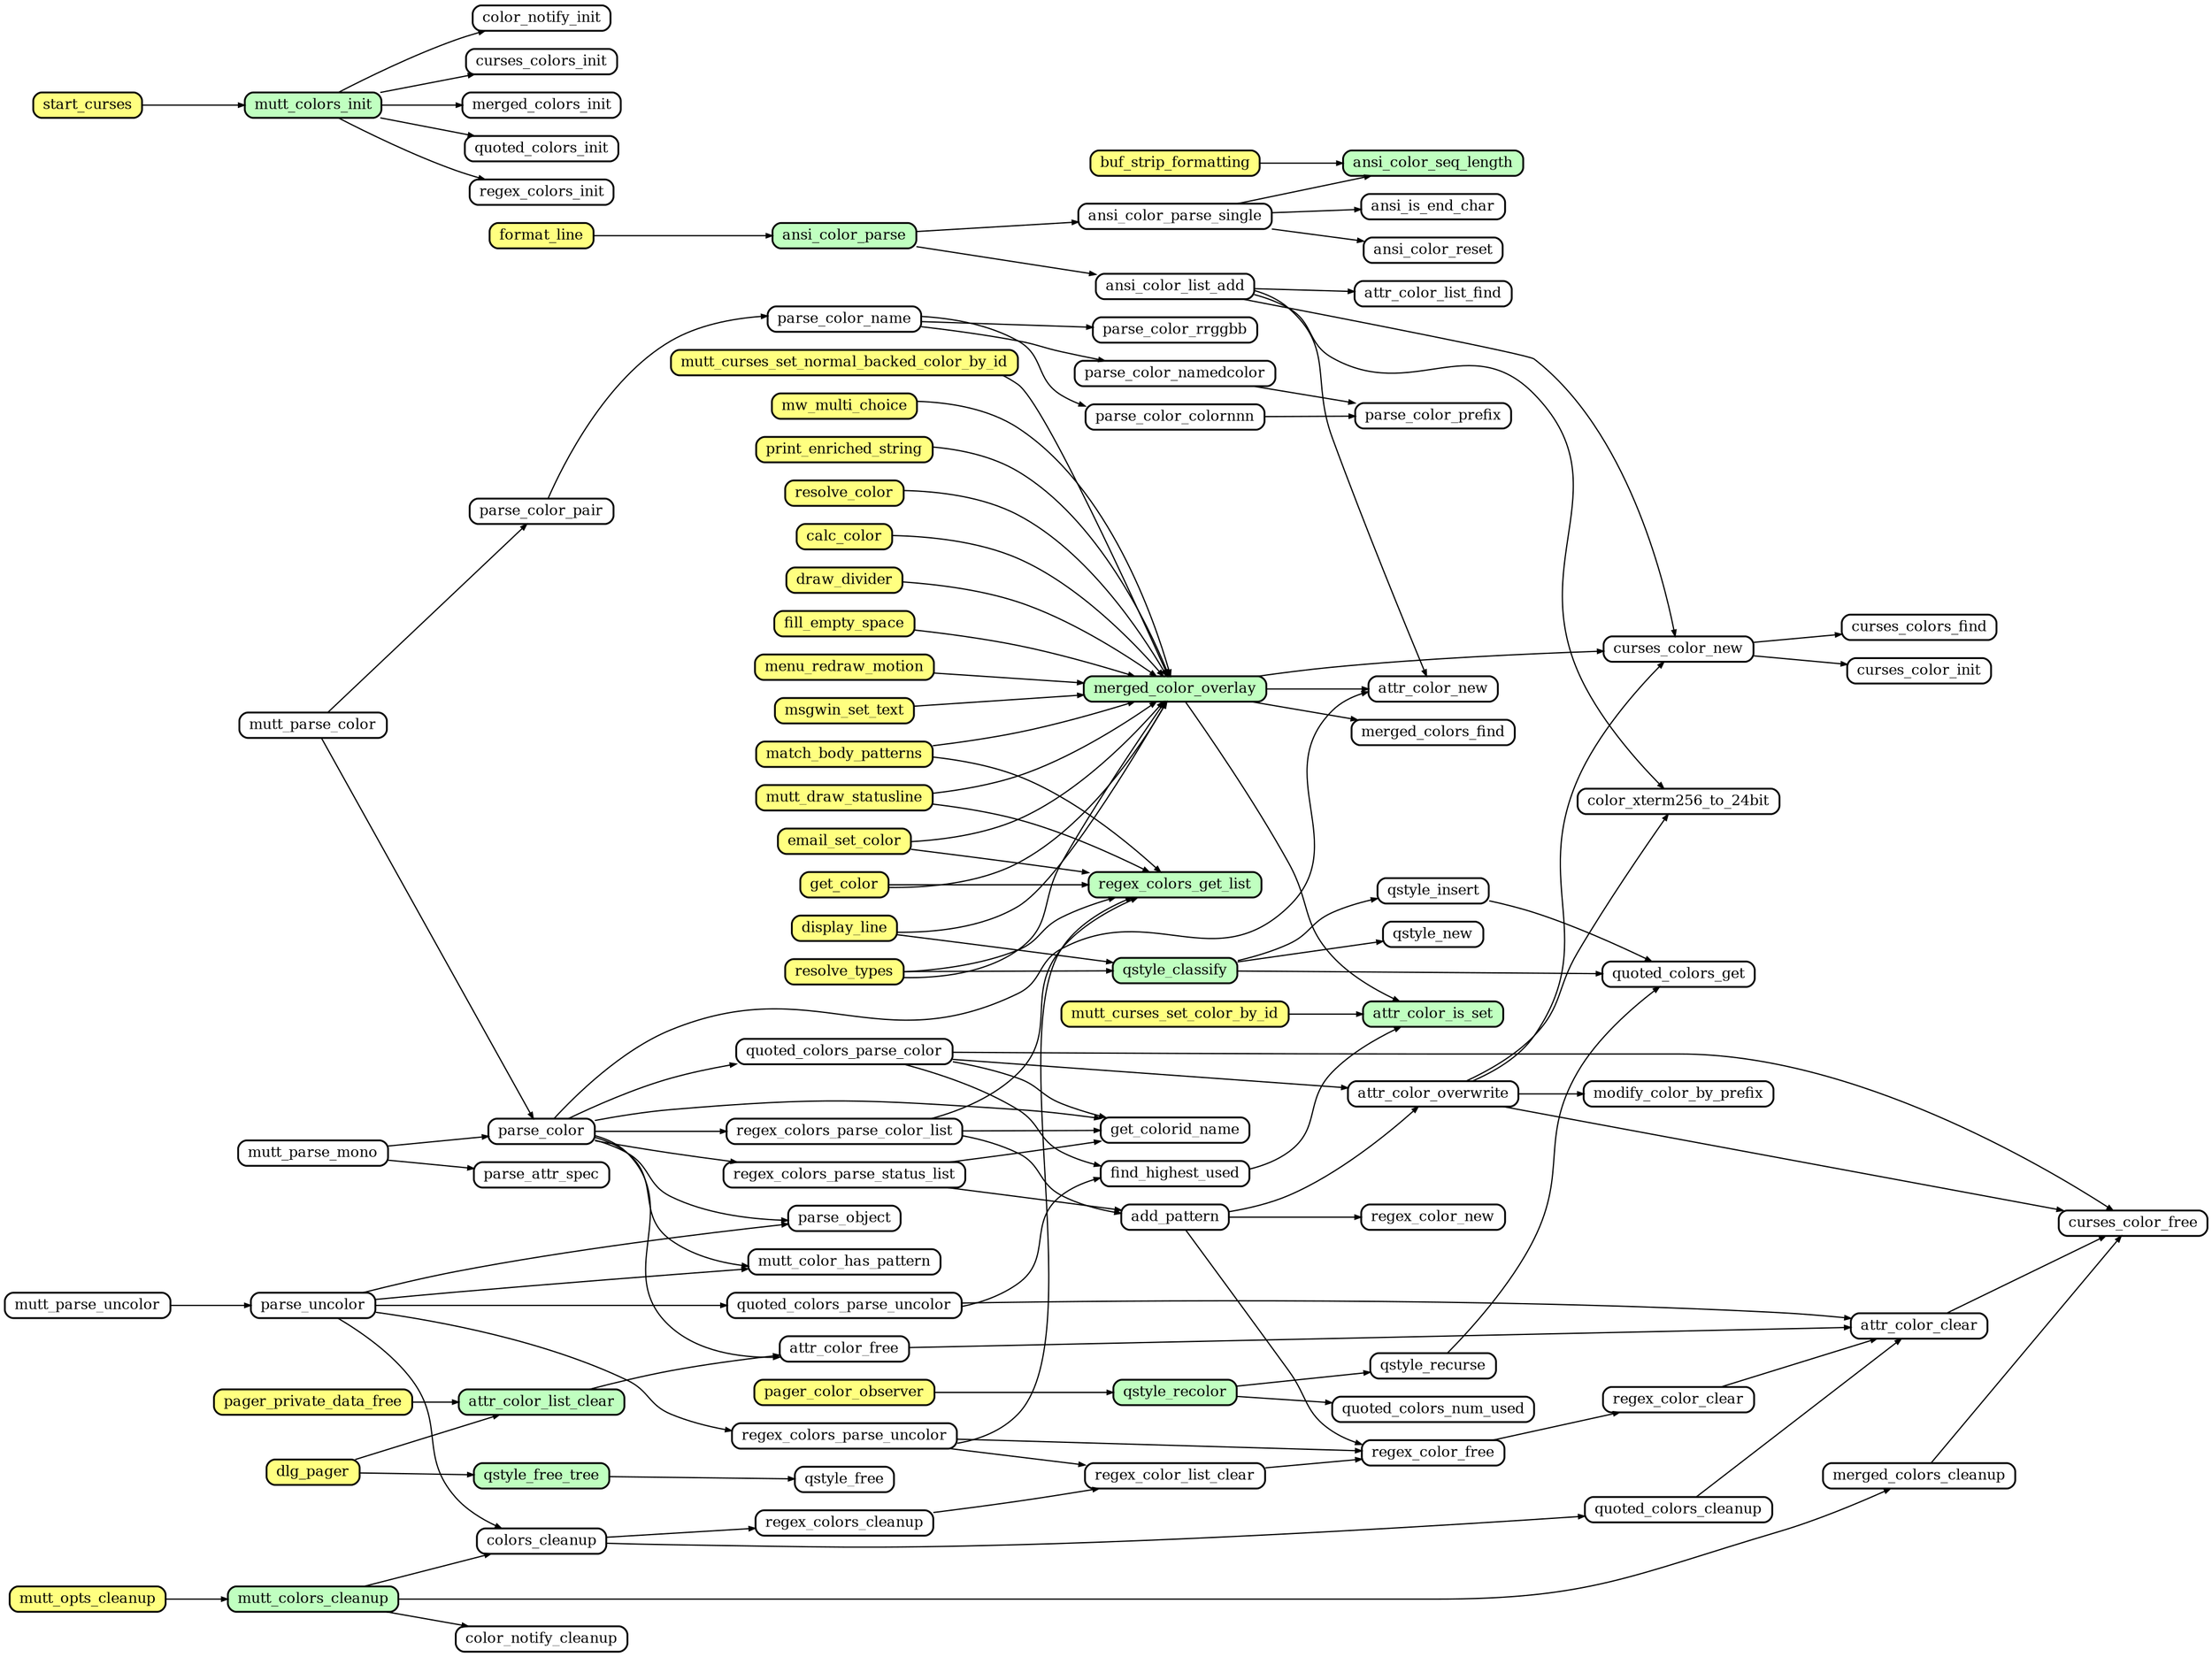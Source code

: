 digraph callgraph {
	graph [
		rankdir="LR"
		nodesep="0.2"
		ranksep="0.5"
		compound="true"
	]

	node [
		shape="Mrecord"
		fontsize="12"
		fillcolor="#ffffff"
		style="filled"
		height="0.2"
		penwidth="1.5"
		color="black"
	]

	edge [
		penwidth="1.0"
		arrowsize="0.5"
	]

	node [ fillcolor="#ffff80" ]
	buf_strip_formatting
	calc_color
	display_line
	display_line
	dlg_pager
	dlg_pager
	draw_divider
	email_set_color
	email_set_color
	fill_empty_space
	format_line
	get_color
	get_color
	match_body_patterns
	match_body_patterns
	menu_redraw_motion
	msgwin_set_text
	mutt_curses_set_color_by_id
	mutt_curses_set_normal_backed_color_by_id
	mutt_draw_statusline
	mutt_draw_statusline
	mutt_opts_cleanup
	mw_multi_choice
	pager_color_observer
	pager_private_data_free
	print_enriched_string
	resolve_color
	resolve_types
	resolve_types
	resolve_types
	start_curses

	node [ fillcolor="#c0ffc0" ]
	ansi_color_parse
	ansi_color_seq_length
	attr_color_is_set
	attr_color_list_clear
	merged_color_overlay
	mutt_colors_cleanup
	mutt_colors_init
	qstyle_classify
	qstyle_free_tree
	qstyle_recolor
	regex_colors_get_list

	node [ fillcolor="#ffffff" ]
	buf_strip_formatting -> ansi_color_seq_length
	calc_color -> merged_color_overlay
	display_line -> merged_color_overlay
	display_line -> qstyle_classify
	dlg_pager -> attr_color_list_clear
	dlg_pager -> qstyle_free_tree
	draw_divider -> merged_color_overlay
	email_set_color -> merged_color_overlay
	email_set_color -> regex_colors_get_list
	fill_empty_space -> merged_color_overlay
	format_line -> ansi_color_parse
	get_color -> merged_color_overlay
	get_color -> regex_colors_get_list
	match_body_patterns -> merged_color_overlay
	match_body_patterns -> regex_colors_get_list
	menu_redraw_motion -> merged_color_overlay
	msgwin_set_text -> merged_color_overlay
	mutt_curses_set_color_by_id -> attr_color_is_set
	mutt_curses_set_normal_backed_color_by_id -> merged_color_overlay
	mutt_draw_statusline -> merged_color_overlay
	mutt_draw_statusline -> regex_colors_get_list
	mutt_opts_cleanup -> mutt_colors_cleanup
	mw_multi_choice -> merged_color_overlay
	pager_color_observer -> qstyle_recolor
	pager_private_data_free -> attr_color_list_clear
	print_enriched_string -> merged_color_overlay
	resolve_color -> merged_color_overlay
	resolve_types -> merged_color_overlay
	resolve_types -> qstyle_classify
	resolve_types -> regex_colors_get_list
	start_curses -> mutt_colors_init

	add_pattern -> attr_color_overwrite
	add_pattern -> regex_color_free
	add_pattern -> regex_color_new
	ansi_color_list_add -> attr_color_list_find
	ansi_color_list_add -> attr_color_new
	ansi_color_list_add -> color_xterm256_to_24bit
	ansi_color_list_add -> curses_color_new
	ansi_color_parse -> ansi_color_list_add
	ansi_color_parse -> ansi_color_parse_single
	ansi_color_parse_single -> ansi_color_reset
	ansi_color_parse_single -> ansi_color_seq_length
	ansi_color_parse_single -> ansi_is_end_char
	attr_color_clear -> curses_color_free
	attr_color_free -> attr_color_clear
	attr_color_list_clear -> attr_color_free
	attr_color_overwrite -> color_xterm256_to_24bit
	attr_color_overwrite -> curses_color_free
	attr_color_overwrite -> curses_color_new
	attr_color_overwrite -> modify_color_by_prefix
	colors_cleanup -> quoted_colors_cleanup
	colors_cleanup -> regex_colors_cleanup
	curses_color_new -> curses_colors_find
	curses_color_new -> curses_color_init
	find_highest_used -> attr_color_is_set
	merged_colors_cleanup -> curses_color_free
	merged_color_overlay -> attr_color_is_set
	merged_color_overlay -> attr_color_new
	merged_color_overlay -> curses_color_new
	merged_color_overlay -> merged_colors_find
	mutt_colors_cleanup -> colors_cleanup
	mutt_colors_cleanup -> color_notify_cleanup
	mutt_colors_cleanup -> merged_colors_cleanup
	mutt_colors_init -> color_notify_init
	mutt_colors_init -> curses_colors_init
	mutt_colors_init -> merged_colors_init
	mutt_colors_init -> quoted_colors_init
	mutt_colors_init -> regex_colors_init
	mutt_parse_color -> parse_color
	mutt_parse_color -> parse_color_pair
	mutt_parse_mono -> parse_attr_spec
	mutt_parse_mono -> parse_color
	mutt_parse_uncolor -> parse_uncolor
	parse_color -> attr_color_free
	parse_color -> attr_color_new
	parse_color -> get_colorid_name
	parse_color -> mutt_color_has_pattern
	parse_color -> parse_object
	parse_color -> quoted_colors_parse_color
	parse_color -> regex_colors_parse_color_list
	parse_color -> regex_colors_parse_status_list
	parse_color_colornnn -> parse_color_prefix
	parse_color_name -> parse_color_colornnn
	parse_color_name -> parse_color_namedcolor
	parse_color_name -> parse_color_rrggbb
	parse_color_namedcolor -> parse_color_prefix
	parse_color_pair -> parse_color_name
	parse_uncolor -> colors_cleanup
	parse_uncolor -> mutt_color_has_pattern
	parse_uncolor -> parse_object
	parse_uncolor -> quoted_colors_parse_uncolor
	parse_uncolor -> regex_colors_parse_uncolor
	qstyle_classify -> qstyle_insert
	qstyle_classify -> qstyle_new
	qstyle_classify -> quoted_colors_get
	qstyle_free_tree -> qstyle_free
	qstyle_insert -> quoted_colors_get
	qstyle_recolor -> qstyle_recurse
	qstyle_recolor -> quoted_colors_num_used
	qstyle_recurse -> quoted_colors_get
	quoted_colors_cleanup -> attr_color_clear
	quoted_colors_parse_color -> attr_color_overwrite
	quoted_colors_parse_color -> curses_color_free
	quoted_colors_parse_color -> find_highest_used
	quoted_colors_parse_color -> get_colorid_name
	quoted_colors_parse_uncolor -> attr_color_clear
	quoted_colors_parse_uncolor -> find_highest_used
	regex_colors_cleanup -> regex_color_list_clear
	regex_colors_parse_color_list -> add_pattern
	regex_colors_parse_color_list -> get_colorid_name
	regex_colors_parse_color_list -> regex_colors_get_list
	regex_colors_parse_status_list -> add_pattern
	regex_colors_parse_status_list -> get_colorid_name
	regex_colors_parse_uncolor -> regex_colors_get_list
	regex_colors_parse_uncolor -> regex_color_free
	regex_colors_parse_uncolor -> regex_color_list_clear
	regex_color_clear -> attr_color_clear
	regex_color_free -> regex_color_clear
	regex_color_list_clear -> regex_color_free

}

